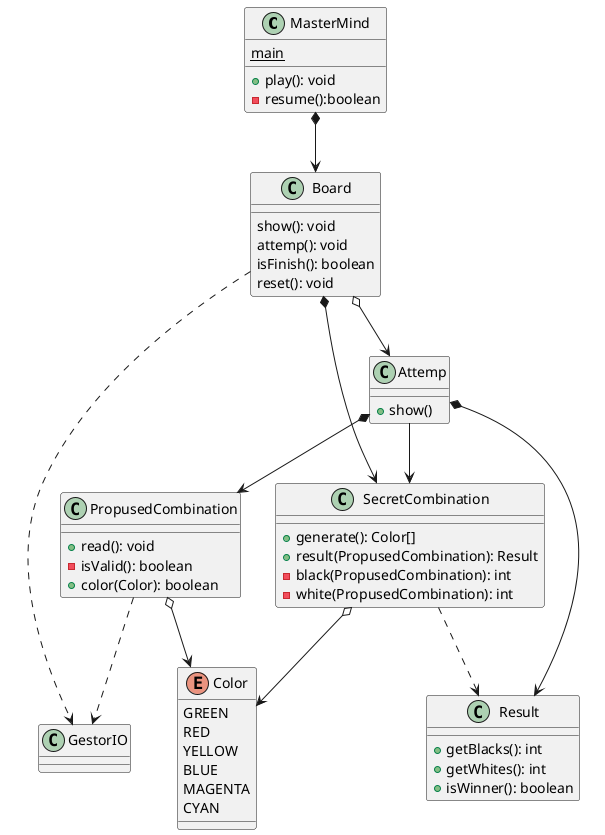 @startuml

class MasterMind{
    + play(): void
    - resume():boolean
    {static} main
}

class Board{
   show(): void
   attemp(): void
   isFinish(): boolean
   reset(): void
}

class SecretCombination{
    + generate(): Color[]
    + result(PropusedCombination): Result
    - black(PropusedCombination): int
    - white(PropusedCombination): int
}

class Attemp{
    + show()
}

class PropusedCombination{
    + read(): void 
    - isValid(): boolean
    + color(Color): boolean
}

class Result{
   + getBlacks(): int 
   + getWhites(): int 
   + isWinner(): boolean
}

class GestorIO{}

enum Color{
    GREEN
    RED
    YELLOW
    BLUE
    MAGENTA
    CYAN
}


MasterMind *--> Board
Board *--> SecretCombination
Board o--> Attemp
Board ..> GestorIO
Attemp *--> PropusedCombination
Attemp *--> Result
Attemp --> SecretCombination
SecretCombination ..> Result
SecretCombination o--> Color
PropusedCombination o--> Color
PropusedCombination ..> GestorIO
@enduml